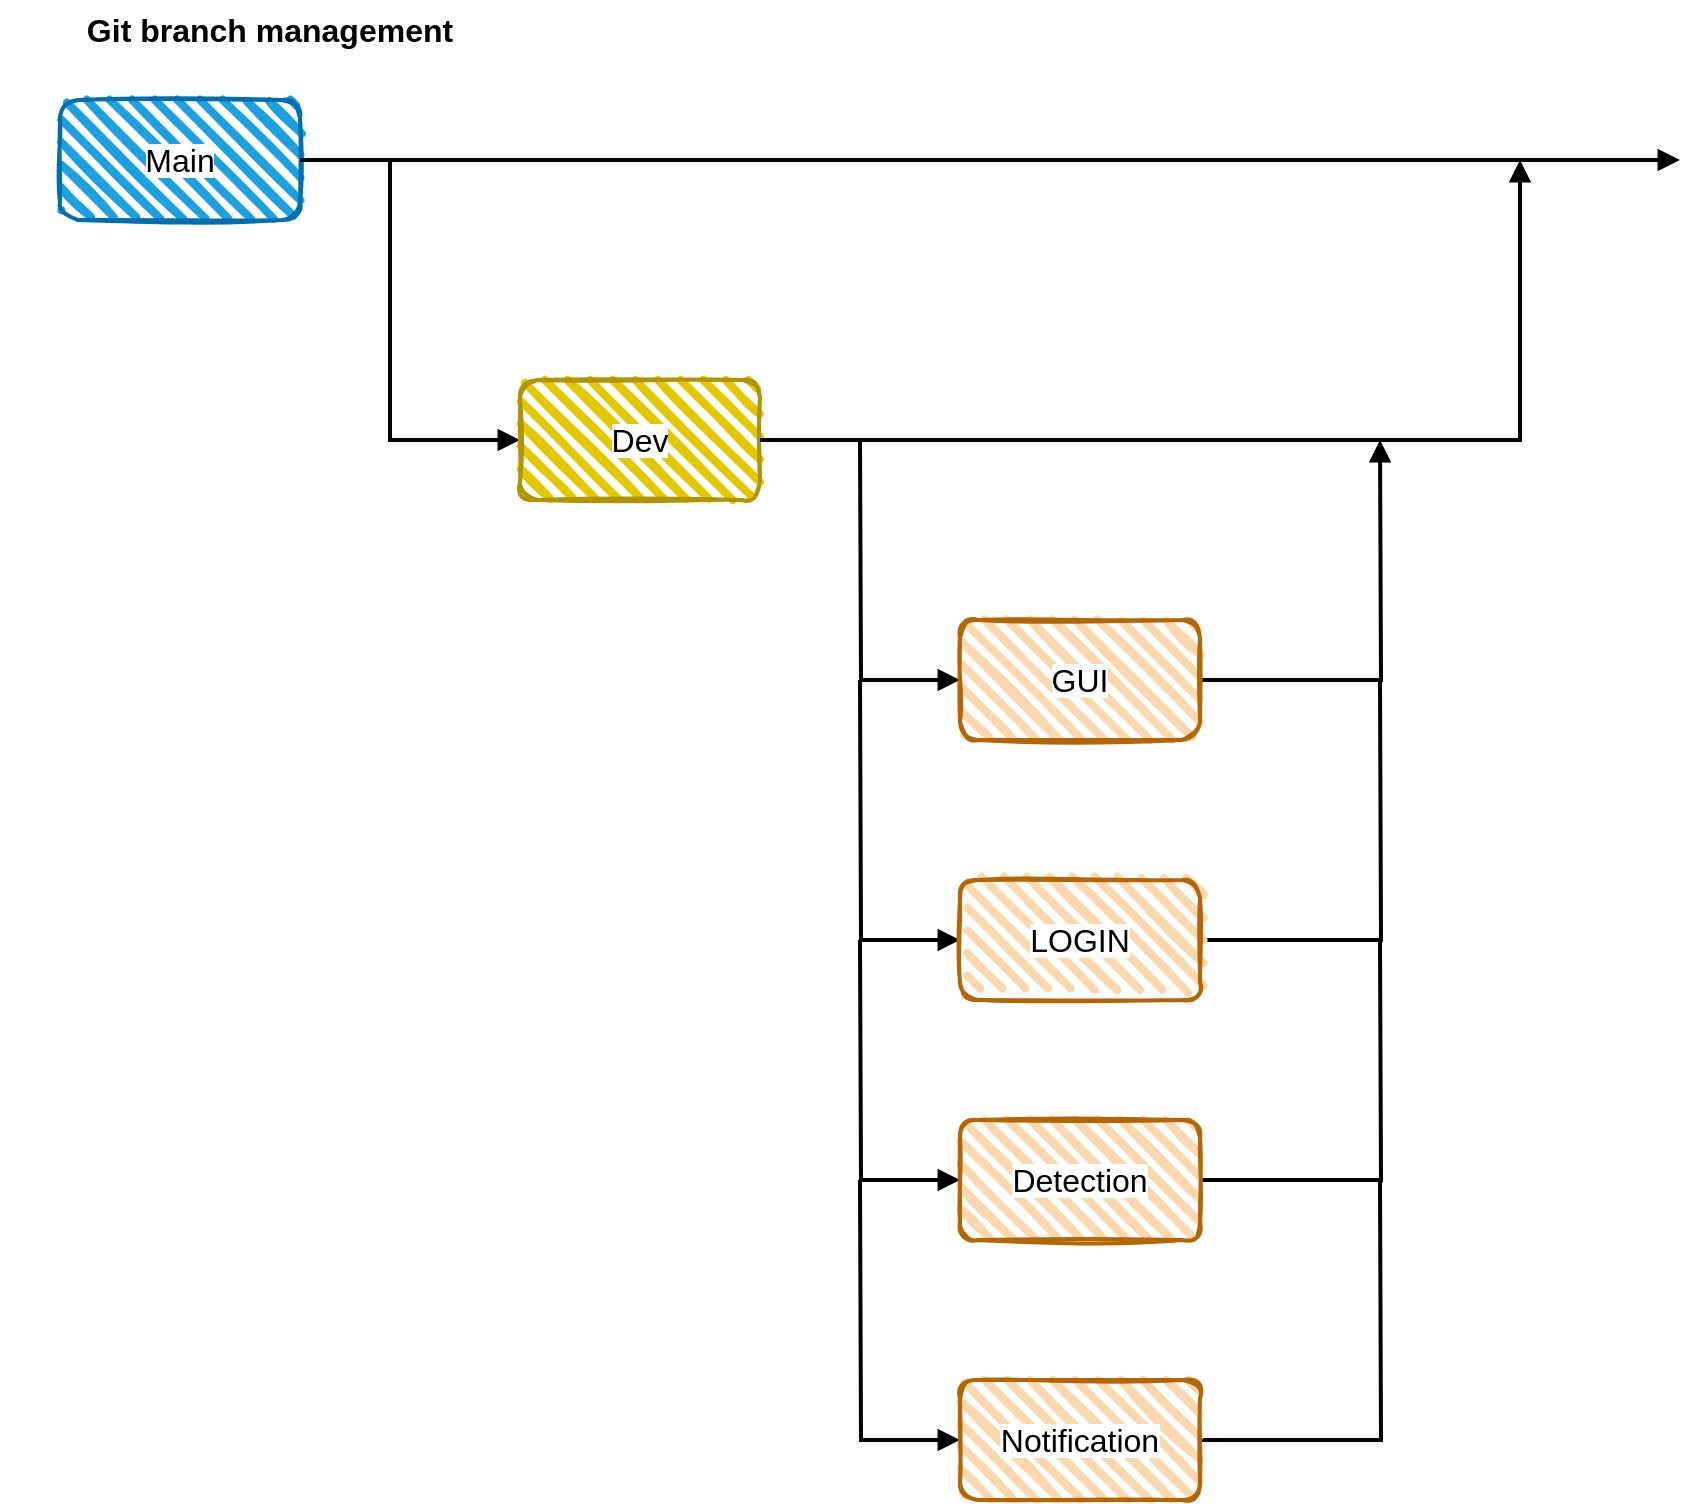 <mxfile version="15.5.1" type="github">
  <diagram id="zYReHD-EcXksCehtDxAb" name="Page-1">
    <mxGraphModel dx="1673" dy="934" grid="1" gridSize="10" guides="1" tooltips="1" connect="1" arrows="1" fold="1" page="1" pageScale="1" pageWidth="850" pageHeight="1100" math="0" shadow="0">
      <root>
        <mxCell id="0" />
        <mxCell id="1" parent="0" />
        <mxCell id="rdhFFcYXp50furD3F1fO-1" value="&lt;font color=&quot;#000000&quot; style=&quot;background-color: rgb(255 , 255 , 255) ; font-size: 16px&quot;&gt;Main&lt;/font&gt;" style="rounded=1;whiteSpace=wrap;html=1;strokeWidth=2;fillWeight=4;hachureGap=8;hachureAngle=45;fillColor=#1ba1e2;sketch=1;strokeColor=#006EAF;fontColor=#ffffff;" parent="1" vertex="1">
          <mxGeometry x="30" y="110" width="120" height="60" as="geometry" />
        </mxCell>
        <mxCell id="rdhFFcYXp50furD3F1fO-7" style="edgeStyle=orthogonalEdgeStyle;rounded=0;jumpSize=2;orthogonalLoop=1;jettySize=auto;html=1;exitX=0.25;exitY=0.5;exitDx=0;exitDy=0;exitPerimeter=0;entryX=0;entryY=0.5;entryDx=0;entryDy=0;fontSize=16;fontColor=#000000;strokeWidth=2;endArrow=block;endFill=1;" parent="1" source="rdhFFcYXp50furD3F1fO-2" target="rdhFFcYXp50furD3F1fO-6" edge="1">
          <mxGeometry relative="1" as="geometry" />
        </mxCell>
        <mxCell id="rdhFFcYXp50furD3F1fO-8" style="edgeStyle=orthogonalEdgeStyle;rounded=0;jumpSize=2;orthogonalLoop=1;jettySize=auto;html=1;fontSize=16;fontColor=#000000;strokeWidth=2;endArrow=block;endFill=1;" parent="1" source="rdhFFcYXp50furD3F1fO-2" edge="1">
          <mxGeometry relative="1" as="geometry">
            <mxPoint x="840" y="140" as="targetPoint" />
          </mxGeometry>
        </mxCell>
        <mxCell id="rdhFFcYXp50furD3F1fO-2" value="" style="line;strokeWidth=2;html=1;labelBackgroundColor=#FFFFFF;fontSize=16;fontColor=#000000;" parent="1" vertex="1">
          <mxGeometry x="150" y="135" width="180" height="10" as="geometry" />
        </mxCell>
        <mxCell id="rdhFFcYXp50furD3F1fO-9" style="edgeStyle=orthogonalEdgeStyle;rounded=0;jumpSize=2;orthogonalLoop=1;jettySize=auto;html=1;fontSize=16;fontColor=#000000;strokeWidth=2;endArrow=block;endFill=1;" parent="1" source="rdhFFcYXp50furD3F1fO-6" edge="1">
          <mxGeometry relative="1" as="geometry">
            <mxPoint x="760" y="140" as="targetPoint" />
            <Array as="points">
              <mxPoint x="450" y="280" />
              <mxPoint x="450" y="280" />
            </Array>
          </mxGeometry>
        </mxCell>
        <mxCell id="rdhFFcYXp50furD3F1fO-6" value="&lt;font color=&quot;#000000&quot; style=&quot;background-color: rgb(255 , 255 , 255) ; font-size: 16px&quot;&gt;Dev&lt;/font&gt;" style="rounded=1;whiteSpace=wrap;html=1;strokeWidth=2;fillWeight=4;hachureGap=8;hachureAngle=45;fillColor=#e3c800;sketch=1;strokeColor=#B09500;fontColor=#000000;" parent="1" vertex="1">
          <mxGeometry x="260" y="250" width="120" height="60" as="geometry" />
        </mxCell>
        <mxCell id="rdhFFcYXp50furD3F1fO-13" style="edgeStyle=orthogonalEdgeStyle;rounded=0;jumpSize=2;orthogonalLoop=1;jettySize=auto;html=1;fontSize=16;fontColor=#000000;strokeWidth=2;endArrow=none;endFill=0;startArrow=block;startFill=1;" parent="1" source="rdhFFcYXp50furD3F1fO-10" edge="1">
          <mxGeometry relative="1" as="geometry">
            <mxPoint x="430" y="280" as="targetPoint" />
          </mxGeometry>
        </mxCell>
        <mxCell id="rdhFFcYXp50furD3F1fO-21" style="edgeStyle=orthogonalEdgeStyle;rounded=0;jumpSize=2;orthogonalLoop=1;jettySize=auto;html=1;exitX=1;exitY=0.5;exitDx=0;exitDy=0;fontSize=16;fontColor=#000000;startArrow=none;startFill=0;endArrow=block;endFill=1;strokeWidth=2;" parent="1" source="rdhFFcYXp50furD3F1fO-10" edge="1">
          <mxGeometry relative="1" as="geometry">
            <mxPoint x="690" y="280" as="targetPoint" />
          </mxGeometry>
        </mxCell>
        <mxCell id="rdhFFcYXp50furD3F1fO-10" value="&lt;font color=&quot;#000000&quot; style=&quot;background-color: rgb(255 , 255 , 255) ; font-size: 16px&quot;&gt;GUI&lt;/font&gt;" style="rounded=1;whiteSpace=wrap;html=1;strokeWidth=2;fillWeight=4;hachureGap=8;hachureAngle=45;fillColor=#fad7ac;sketch=1;strokeColor=#b46504;" parent="1" vertex="1">
          <mxGeometry x="480" y="370" width="120" height="60" as="geometry" />
        </mxCell>
        <mxCell id="rdhFFcYXp50furD3F1fO-11" style="edgeStyle=orthogonalEdgeStyle;rounded=0;jumpSize=2;orthogonalLoop=1;jettySize=auto;html=1;fontSize=16;fontColor=#000000;strokeWidth=2;endArrow=none;endFill=0;" parent="1" source="rdhFFcYXp50furD3F1fO-6" edge="1">
          <mxGeometry relative="1" as="geometry">
            <mxPoint x="640" y="280" as="targetPoint" />
            <mxPoint x="380" y="280" as="sourcePoint" />
            <Array as="points">
              <mxPoint x="440" y="280" />
              <mxPoint x="440" y="280" />
            </Array>
          </mxGeometry>
        </mxCell>
        <mxCell id="rdhFFcYXp50furD3F1fO-15" style="edgeStyle=orthogonalEdgeStyle;rounded=0;jumpSize=2;orthogonalLoop=1;jettySize=auto;html=1;fontSize=16;fontColor=#000000;startArrow=block;startFill=1;endArrow=none;endFill=0;strokeWidth=2;" parent="1" source="rdhFFcYXp50furD3F1fO-14" edge="1">
          <mxGeometry relative="1" as="geometry">
            <mxPoint x="430" y="400" as="targetPoint" />
          </mxGeometry>
        </mxCell>
        <mxCell id="rdhFFcYXp50furD3F1fO-22" style="edgeStyle=orthogonalEdgeStyle;rounded=0;jumpSize=2;orthogonalLoop=1;jettySize=auto;html=1;exitX=1;exitY=0.5;exitDx=0;exitDy=0;fontSize=16;fontColor=#000000;startArrow=none;startFill=0;endArrow=none;endFill=0;strokeWidth=2;" parent="1" source="rdhFFcYXp50furD3F1fO-14" edge="1">
          <mxGeometry relative="1" as="geometry">
            <mxPoint x="690" y="400" as="targetPoint" />
          </mxGeometry>
        </mxCell>
        <mxCell id="rdhFFcYXp50furD3F1fO-14" value="&lt;font color=&quot;#000000&quot; style=&quot;background-color: rgb(255 , 255 , 255) ; font-size: 16px&quot;&gt;LOGIN&lt;/font&gt;" style="rounded=1;whiteSpace=wrap;html=1;strokeWidth=2;fillWeight=4;hachureGap=8;hachureAngle=45;fillColor=#fad7ac;sketch=1;strokeColor=#b46504;" parent="1" vertex="1">
          <mxGeometry x="480" y="500" width="120" height="60" as="geometry" />
        </mxCell>
        <mxCell id="rdhFFcYXp50furD3F1fO-19" style="edgeStyle=orthogonalEdgeStyle;rounded=0;jumpSize=2;orthogonalLoop=1;jettySize=auto;html=1;fontSize=16;fontColor=#000000;startArrow=block;startFill=1;endArrow=none;endFill=0;strokeWidth=2;" parent="1" source="rdhFFcYXp50furD3F1fO-17" edge="1">
          <mxGeometry relative="1" as="geometry">
            <mxPoint x="430" y="530" as="targetPoint" />
          </mxGeometry>
        </mxCell>
        <mxCell id="rdhFFcYXp50furD3F1fO-23" style="edgeStyle=orthogonalEdgeStyle;rounded=0;jumpSize=2;orthogonalLoop=1;jettySize=auto;html=1;fontSize=16;fontColor=#000000;startArrow=none;startFill=0;endArrow=none;endFill=0;strokeWidth=2;" parent="1" source="rdhFFcYXp50furD3F1fO-17" edge="1">
          <mxGeometry relative="1" as="geometry">
            <mxPoint x="690" y="530" as="targetPoint" />
          </mxGeometry>
        </mxCell>
        <mxCell id="rdhFFcYXp50furD3F1fO-17" value="&lt;font color=&quot;#000000&quot; style=&quot;background-color: rgb(255 , 255 , 255) ; font-size: 16px&quot;&gt;Detection&lt;/font&gt;" style="rounded=1;whiteSpace=wrap;html=1;strokeWidth=2;fillWeight=4;hachureGap=8;hachureAngle=45;fillColor=#fad7ac;sketch=1;strokeColor=#b46504;" parent="1" vertex="1">
          <mxGeometry x="480" y="620" width="120" height="60" as="geometry" />
        </mxCell>
        <mxCell id="rdhFFcYXp50furD3F1fO-20" style="edgeStyle=orthogonalEdgeStyle;rounded=0;jumpSize=2;orthogonalLoop=1;jettySize=auto;html=1;fontSize=16;fontColor=#000000;startArrow=block;startFill=1;endArrow=none;endFill=0;strokeWidth=2;" parent="1" source="rdhFFcYXp50furD3F1fO-18" edge="1">
          <mxGeometry relative="1" as="geometry">
            <mxPoint x="430" y="650" as="targetPoint" />
          </mxGeometry>
        </mxCell>
        <mxCell id="rdhFFcYXp50furD3F1fO-24" style="edgeStyle=orthogonalEdgeStyle;rounded=0;jumpSize=2;orthogonalLoop=1;jettySize=auto;html=1;exitX=1;exitY=0.5;exitDx=0;exitDy=0;fontSize=16;fontColor=#000000;startArrow=none;startFill=0;endArrow=none;endFill=0;strokeWidth=2;" parent="1" source="rdhFFcYXp50furD3F1fO-18" edge="1">
          <mxGeometry relative="1" as="geometry">
            <mxPoint x="690" y="650" as="targetPoint" />
          </mxGeometry>
        </mxCell>
        <mxCell id="rdhFFcYXp50furD3F1fO-18" value="&lt;font color=&quot;#000000&quot; style=&quot;background-color: rgb(255 , 255 , 255) ; font-size: 16px&quot;&gt;Notification&lt;/font&gt;" style="rounded=1;whiteSpace=wrap;html=1;strokeWidth=2;fillWeight=4;hachureGap=8;hachureAngle=45;fillColor=#fad7ac;sketch=1;strokeColor=#b46504;" parent="1" vertex="1">
          <mxGeometry x="480" y="750" width="120" height="60" as="geometry" />
        </mxCell>
        <mxCell id="8wZ0W_U2iZuaEd_WajPd-1" value="Git branch management" style="text;html=1;strokeColor=none;fillColor=none;align=center;verticalAlign=middle;whiteSpace=wrap;rounded=0;fontStyle=1;fontSize=16;" vertex="1" parent="1">
          <mxGeometry y="60" width="270" height="30" as="geometry" />
        </mxCell>
      </root>
    </mxGraphModel>
  </diagram>
</mxfile>
